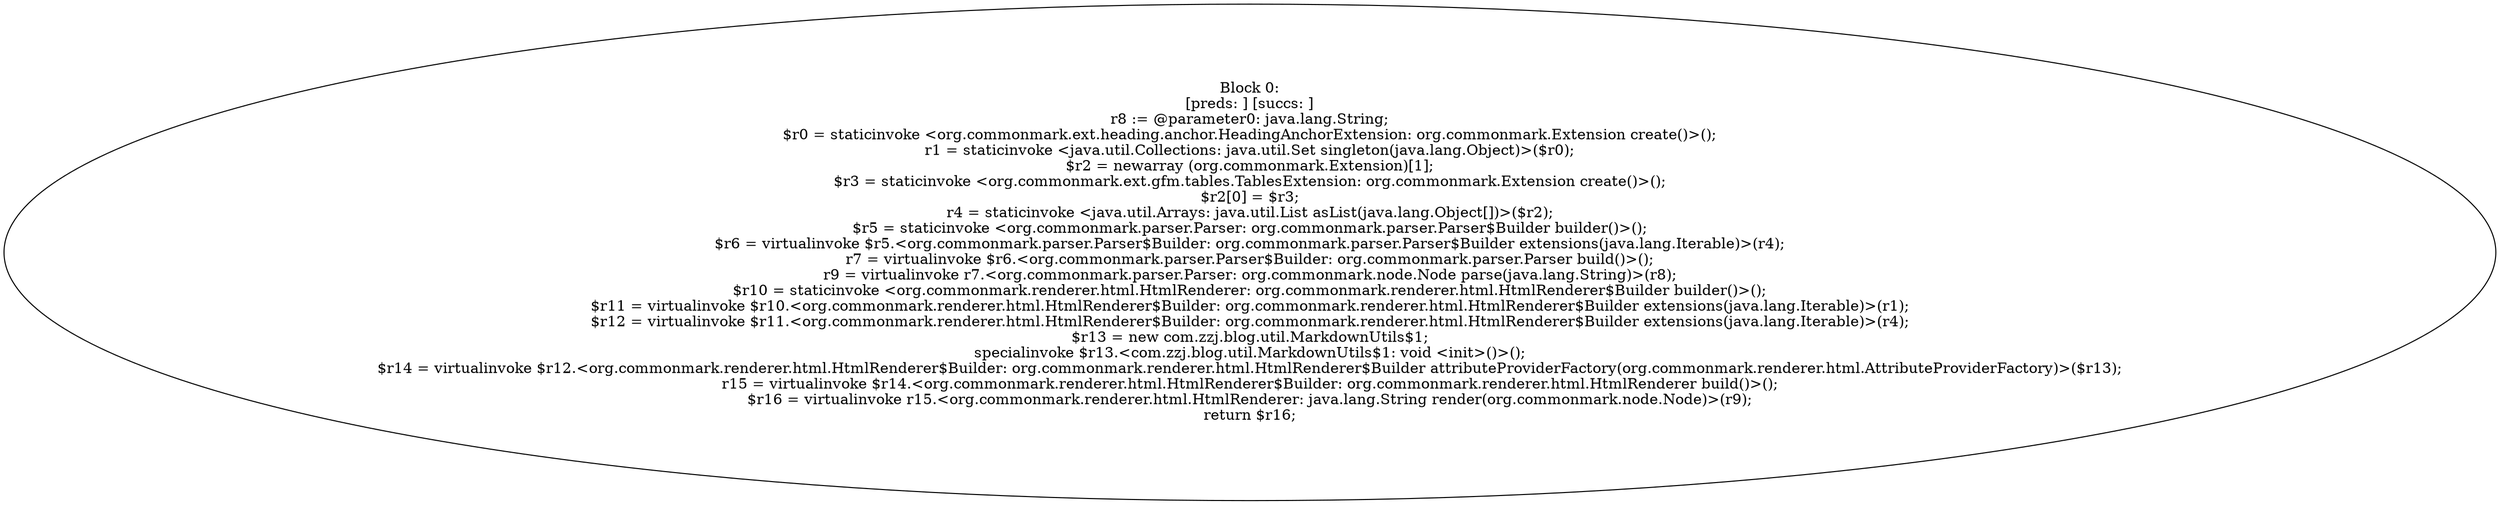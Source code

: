 digraph "unitGraph" {
    "Block 0:
[preds: ] [succs: ]
r8 := @parameter0: java.lang.String;
$r0 = staticinvoke <org.commonmark.ext.heading.anchor.HeadingAnchorExtension: org.commonmark.Extension create()>();
r1 = staticinvoke <java.util.Collections: java.util.Set singleton(java.lang.Object)>($r0);
$r2 = newarray (org.commonmark.Extension)[1];
$r3 = staticinvoke <org.commonmark.ext.gfm.tables.TablesExtension: org.commonmark.Extension create()>();
$r2[0] = $r3;
r4 = staticinvoke <java.util.Arrays: java.util.List asList(java.lang.Object[])>($r2);
$r5 = staticinvoke <org.commonmark.parser.Parser: org.commonmark.parser.Parser$Builder builder()>();
$r6 = virtualinvoke $r5.<org.commonmark.parser.Parser$Builder: org.commonmark.parser.Parser$Builder extensions(java.lang.Iterable)>(r4);
r7 = virtualinvoke $r6.<org.commonmark.parser.Parser$Builder: org.commonmark.parser.Parser build()>();
r9 = virtualinvoke r7.<org.commonmark.parser.Parser: org.commonmark.node.Node parse(java.lang.String)>(r8);
$r10 = staticinvoke <org.commonmark.renderer.html.HtmlRenderer: org.commonmark.renderer.html.HtmlRenderer$Builder builder()>();
$r11 = virtualinvoke $r10.<org.commonmark.renderer.html.HtmlRenderer$Builder: org.commonmark.renderer.html.HtmlRenderer$Builder extensions(java.lang.Iterable)>(r1);
$r12 = virtualinvoke $r11.<org.commonmark.renderer.html.HtmlRenderer$Builder: org.commonmark.renderer.html.HtmlRenderer$Builder extensions(java.lang.Iterable)>(r4);
$r13 = new com.zzj.blog.util.MarkdownUtils$1;
specialinvoke $r13.<com.zzj.blog.util.MarkdownUtils$1: void <init>()>();
$r14 = virtualinvoke $r12.<org.commonmark.renderer.html.HtmlRenderer$Builder: org.commonmark.renderer.html.HtmlRenderer$Builder attributeProviderFactory(org.commonmark.renderer.html.AttributeProviderFactory)>($r13);
r15 = virtualinvoke $r14.<org.commonmark.renderer.html.HtmlRenderer$Builder: org.commonmark.renderer.html.HtmlRenderer build()>();
$r16 = virtualinvoke r15.<org.commonmark.renderer.html.HtmlRenderer: java.lang.String render(org.commonmark.node.Node)>(r9);
return $r16;
"
}
